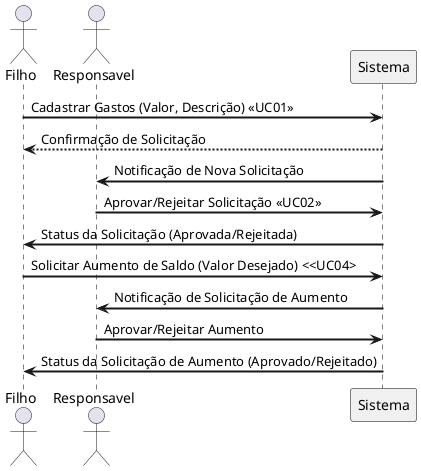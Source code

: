 @startuml
skinparam sequenceArrowThickness 2
skinparam sequenceParticipantBackgroundColor #f0f0f0
skinparam sequenceLifeLineBorderColor black
skinparam sequenceLifeLineBackgroundColor #cfe2f3
skinparam participantBorderColor black

actor Filho
actor Responsavel
participant Sistema

Filho -> Sistema : Cadastrar Gastos (Valor, Descrição) <<UC01>>
Sistema --> Filho : Confirmação de Solicitação
Sistema -> Responsavel : Notificação de Nova Solicitação

Responsavel -> Sistema : Aprovar/Rejeitar Solicitação <<UC02>>
Sistema -> Filho : Status da Solicitação (Aprovada/Rejeitada)

Filho -> Sistema : Solicitar Aumento de Saldo (Valor Desejado) <<UC04>
Sistema -> Responsavel : Notificação de Solicitação de Aumento
Responsavel -> Sistema : Aprovar/Rejeitar Aumento
Sistema -> Filho : Status da Solicitação de Aumento (Aprovado/Rejeitado)
@enduml
